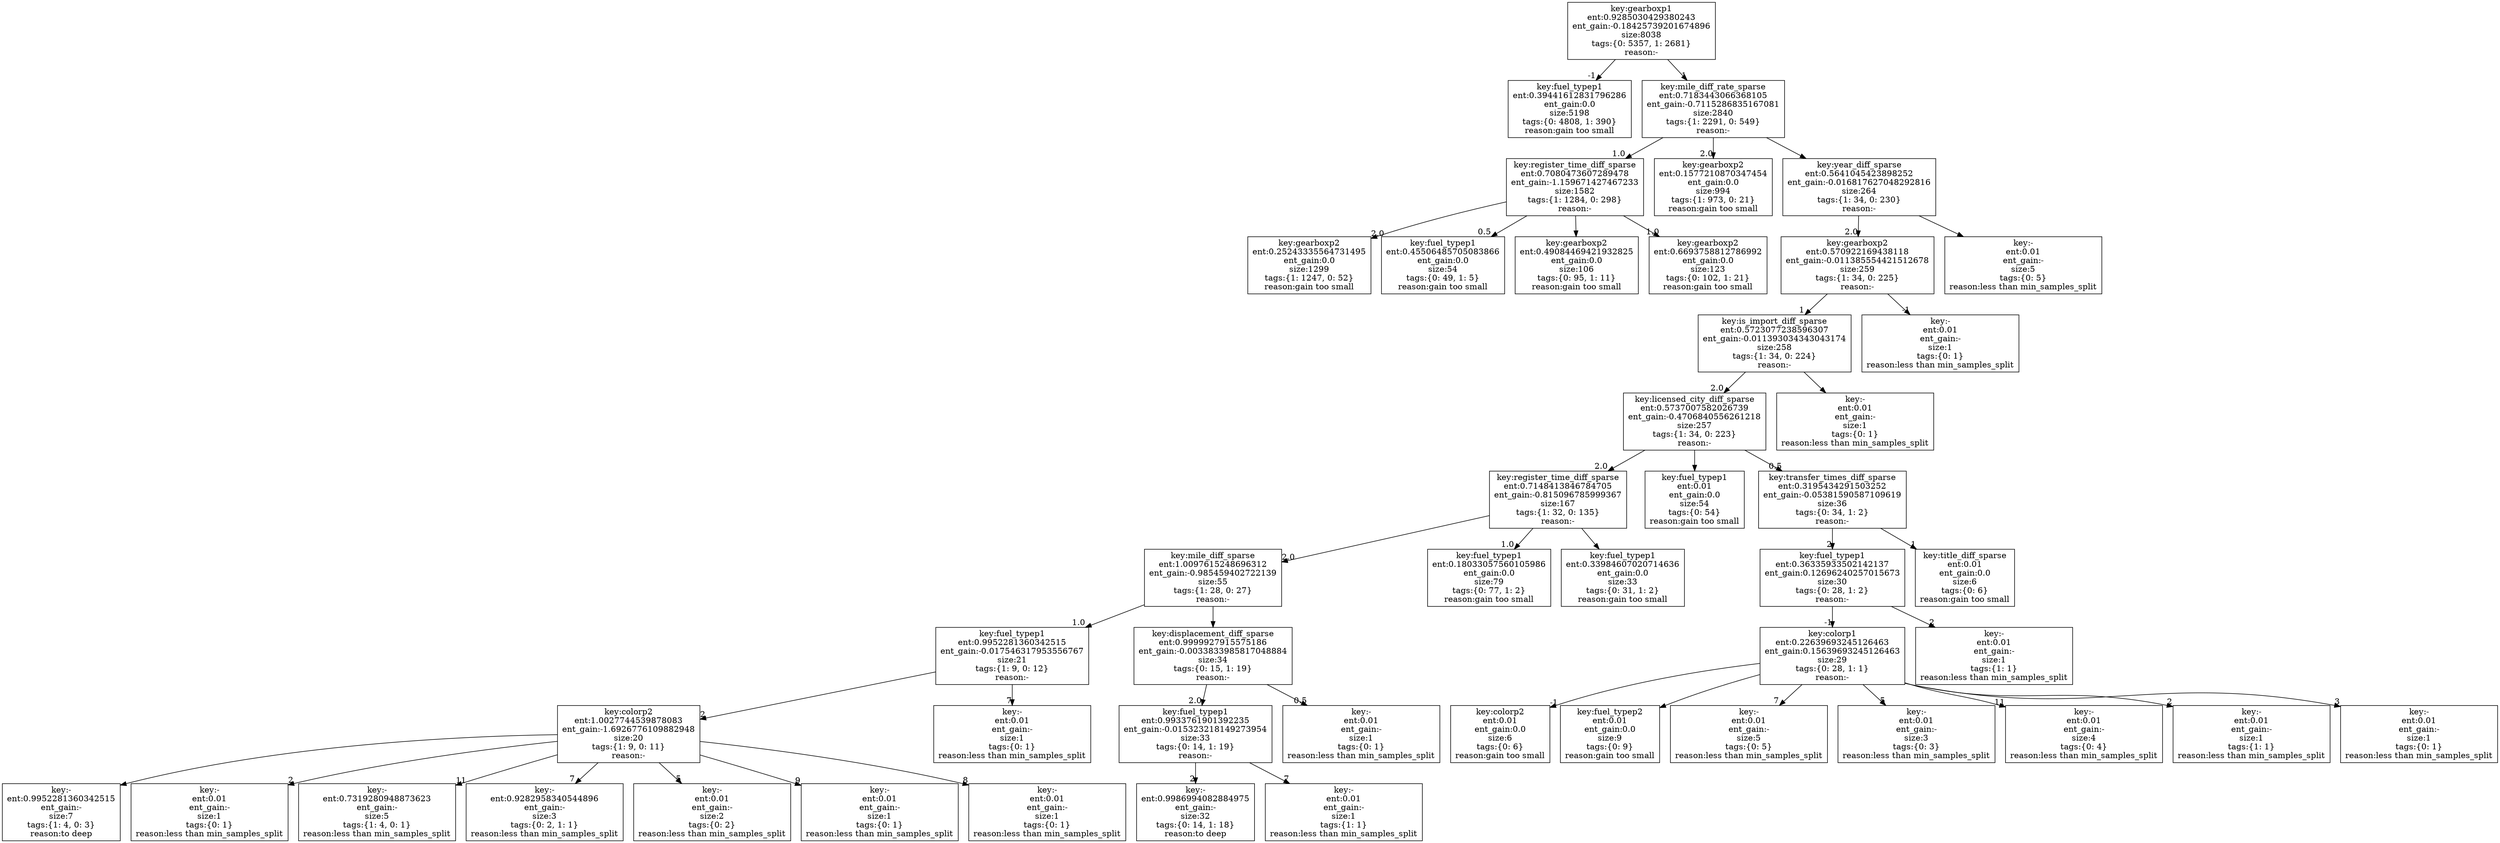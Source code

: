 digraph Tree {
node [shape=box] ;
 0 [label="key:gearboxp1\nent:0.9285030429380243\nent_gain:-0.18425739201674896\nsize:8038\ntags:{0: 5357, 1: 2681}\nreason:-"];
1 [label="key:fuel_typep1\nent:0.39441612831796286\nent_gain:0.0\nsize:5198\ntags:{0: 4808, 1: 390}\nreason:gain too small"];
2 [label="key:mile_diff_rate_sparse\nent:0.7183443066368105\nent_gain:-0.7115286835167081\nsize:2840\ntags:{1: 2291, 0: 549}\nreason:-"];
3 [label="key:register_time_diff_sparse\nent:0.7080473607289478\nent_gain:-1.159671427467233\nsize:1582\ntags:{1: 1284, 0: 298}\nreason:-"];
4 [label="key:gearboxp2\nent:0.25243335564731495\nent_gain:0.0\nsize:1299\ntags:{1: 1247, 0: 52}\nreason:gain too small"];
5 [label="key:fuel_typep1\nent:0.45506485705083866\nent_gain:0.0\nsize:54\ntags:{0: 49, 1: 5}\nreason:gain too small"];
6 [label="key:gearboxp2\nent:0.49084469421932825\nent_gain:0.0\nsize:106\ntags:{0: 95, 1: 11}\nreason:gain too small"];
7 [label="key:gearboxp2\nent:0.6693758812786992\nent_gain:0.0\nsize:123\ntags:{0: 102, 1: 21}\nreason:gain too small"];
8 [label="key:gearboxp2\nent:0.1577210870347454\nent_gain:0.0\nsize:994\ntags:{1: 973, 0: 21}\nreason:gain too small"];
9 [label="key:year_diff_sparse\nent:0.5641045423898252\nent_gain:-0.016817627048292816\nsize:264\ntags:{1: 34, 0: 230}\nreason:-"];
10 [label="key:gearboxp2\nent:0.570922169438118\nent_gain:-0.011385554421512678\nsize:259\ntags:{1: 34, 0: 225}\nreason:-"];
11 [label="key:is_import_diff_sparse\nent:0.5723077238596307\nent_gain:-0.011393034343043174\nsize:258\ntags:{1: 34, 0: 224}\nreason:-"];
12 [label="key:licensed_city_diff_sparse\nent:0.5737007582026739\nent_gain:-0.4706840556261218\nsize:257\ntags:{1: 34, 0: 223}\nreason:-"];
13 [label="key:register_time_diff_sparse\nent:0.7148413846784705\nent_gain:-0.815096785999367\nsize:167\ntags:{1: 32, 0: 135}\nreason:-"];
14 [label="key:mile_diff_sparse\nent:1.0097615248696312\nent_gain:-0.985459402722139\nsize:55\ntags:{1: 28, 0: 27}\nreason:-"];
15 [label="key:fuel_typep1\nent:0.9952281360342515\nent_gain:-0.017546317953556767\nsize:21\ntags:{1: 9, 0: 12}\nreason:-"];
16 [label="key:colorp2\nent:1.0027744539878083\nent_gain:-1.6926776109882948\nsize:20\ntags:{1: 9, 0: 11}\nreason:-"];
17 [label="key:-\nent:0.9952281360342515\nent_gain:-\nsize:7\ntags:{1: 4, 0: 3}\nreason:to deep"];
18 [label="key:-\nent:0.01\nent_gain:-\nsize:1\ntags:{0: 1}\nreason:less than min_samples_split"];
19 [label="key:-\nent:0.7319280948873623\nent_gain:-\nsize:5\ntags:{1: 4, 0: 1}\nreason:less than min_samples_split"];
20 [label="key:-\nent:0.9282958340544896\nent_gain:-\nsize:3\ntags:{0: 2, 1: 1}\nreason:less than min_samples_split"];
21 [label="key:-\nent:0.01\nent_gain:-\nsize:2\ntags:{0: 2}\nreason:less than min_samples_split"];
22 [label="key:-\nent:0.01\nent_gain:-\nsize:1\ntags:{0: 1}\nreason:less than min_samples_split"];
23 [label="key:-\nent:0.01\nent_gain:-\nsize:1\ntags:{0: 1}\nreason:less than min_samples_split"];
24 [label="key:-\nent:0.01\nent_gain:-\nsize:1\ntags:{0: 1}\nreason:less than min_samples_split"];
25 [label="key:displacement_diff_sparse\nent:0.9999927915575186\nent_gain:-0.0033833985817048884\nsize:34\ntags:{0: 15, 1: 19}\nreason:-"];
26 [label="key:fuel_typep1\nent:0.9933761901392235\nent_gain:-0.015323218149273954\nsize:33\ntags:{0: 14, 1: 19}\nreason:-"];
27 [label="key:-\nent:0.9986994082884975\nent_gain:-\nsize:32\ntags:{0: 14, 1: 18}\nreason:to deep"];
28 [label="key:-\nent:0.01\nent_gain:-\nsize:1\ntags:{1: 1}\nreason:less than min_samples_split"];
29 [label="key:-\nent:0.01\nent_gain:-\nsize:1\ntags:{0: 1}\nreason:less than min_samples_split"];
30 [label="key:fuel_typep1\nent:0.18033057560105986\nent_gain:0.0\nsize:79\ntags:{0: 77, 1: 2}\nreason:gain too small"];
31 [label="key:fuel_typep1\nent:0.33984607020714636\nent_gain:0.0\nsize:33\ntags:{0: 31, 1: 2}\nreason:gain too small"];
32 [label="key:fuel_typep1\nent:0.01\nent_gain:0.0\nsize:54\ntags:{0: 54}\nreason:gain too small"];
33 [label="key:transfer_times_diff_sparse\nent:0.3195434291503252\nent_gain:-0.05381590587109619\nsize:36\ntags:{0: 34, 1: 2}\nreason:-"];
34 [label="key:fuel_typep1\nent:0.36335933502142137\nent_gain:0.12696240257015673\nsize:30\ntags:{0: 28, 1: 2}\nreason:-"];
35 [label="key:colorp1\nent:0.22639693245126463\nent_gain:0.15639693245126463\nsize:29\ntags:{0: 28, 1: 1}\nreason:-"];
36 [label="key:colorp2\nent:0.01\nent_gain:0.0\nsize:6\ntags:{0: 6}\nreason:gain too small"];
37 [label="key:fuel_typep2\nent:0.01\nent_gain:0.0\nsize:9\ntags:{0: 9}\nreason:gain too small"];
38 [label="key:-\nent:0.01\nent_gain:-\nsize:5\ntags:{0: 5}\nreason:less than min_samples_split"];
39 [label="key:-\nent:0.01\nent_gain:-\nsize:3\ntags:{0: 3}\nreason:less than min_samples_split"];
40 [label="key:-\nent:0.01\nent_gain:-\nsize:4\ntags:{0: 4}\nreason:less than min_samples_split"];
41 [label="key:-\nent:0.01\nent_gain:-\nsize:1\ntags:{1: 1}\nreason:less than min_samples_split"];
42 [label="key:-\nent:0.01\nent_gain:-\nsize:1\ntags:{0: 1}\nreason:less than min_samples_split"];
43 [label="key:-\nent:0.01\nent_gain:-\nsize:1\ntags:{1: 1}\nreason:less than min_samples_split"];
44 [label="key:title_diff_sparse\nent:0.01\nent_gain:0.0\nsize:6\ntags:{0: 6}\nreason:gain too small"];
45 [label="key:-\nent:0.01\nent_gain:-\nsize:1\ntags:{0: 1}\nreason:less than min_samples_split"];
46 [label="key:-\nent:0.01\nent_gain:-\nsize:1\ntags:{0: 1}\nreason:less than min_samples_split"];
47 [label="key:-\nent:0.01\nent_gain:-\nsize:5\ntags:{0: 5}\nreason:less than min_samples_split"];
0 -> 1 [headlabel="-1"];
0 -> 2 [headlabel="1"];
2 -> 3 [headlabel="1.0"];
3 -> 4 [headlabel="2.0"];
3 -> 5 [headlabel="0.5"];
3 -> 6;
3 -> 7 [headlabel="1.0"];
2 -> 8 [headlabel="2.0"];
2 -> 9;
9 -> 10 [headlabel="2.0"];
10 -> 11 [headlabel="1"];
11 -> 12 [headlabel="2.0"];
12 -> 13 [headlabel="2.0"];
13 -> 14 [headlabel="2.0"];
14 -> 15 [headlabel="1.0"];
15 -> 16 [headlabel="2"];
16 -> 17;
16 -> 18 [headlabel="2"];
16 -> 19 [headlabel="11"];
16 -> 20 [headlabel="7"];
16 -> 21 [headlabel="5"];
16 -> 22 [headlabel="9"];
16 -> 23 [headlabel="8"];
15 -> 24 [headlabel="7"];
14 -> 25;
25 -> 26 [headlabel="2.0"];
26 -> 27 [headlabel="2"];
26 -> 28 [headlabel="7"];
25 -> 29 [headlabel="0.5"];
13 -> 30 [headlabel="1.0"];
13 -> 31;
12 -> 32;
12 -> 33 [headlabel="0.5"];
33 -> 34 [headlabel="2"];
34 -> 35 [headlabel="-1"];
35 -> 36 [headlabel="-1"];
35 -> 37;
35 -> 38 [headlabel="7"];
35 -> 39 [headlabel="5"];
35 -> 40 [headlabel="11"];
35 -> 41 [headlabel="2"];
35 -> 42 [headlabel="3"];
34 -> 43 [headlabel="2"];
33 -> 44 [headlabel="1"];
11 -> 45;
10 -> 46 [headlabel="-1"];
9 -> 47;
}
